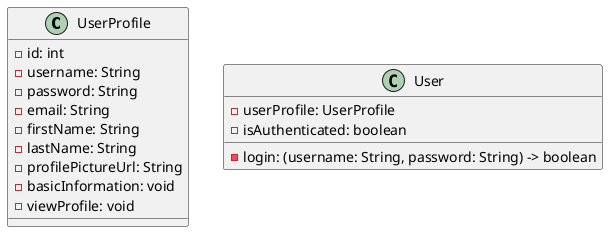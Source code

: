 @startuml
   class UserProfile {
       - id: int
       - username: String
       - password: String
       - email: String
       - firstName: String
       - lastName: String
       - profilePictureUrl: String
       - basicInformation: void
       - viewProfile: void
   }

   class User {
       - userProfile: UserProfile
       - isAuthenticated: boolean
       - login: (username: String, password: String) -> boolean
   }
   @enduml